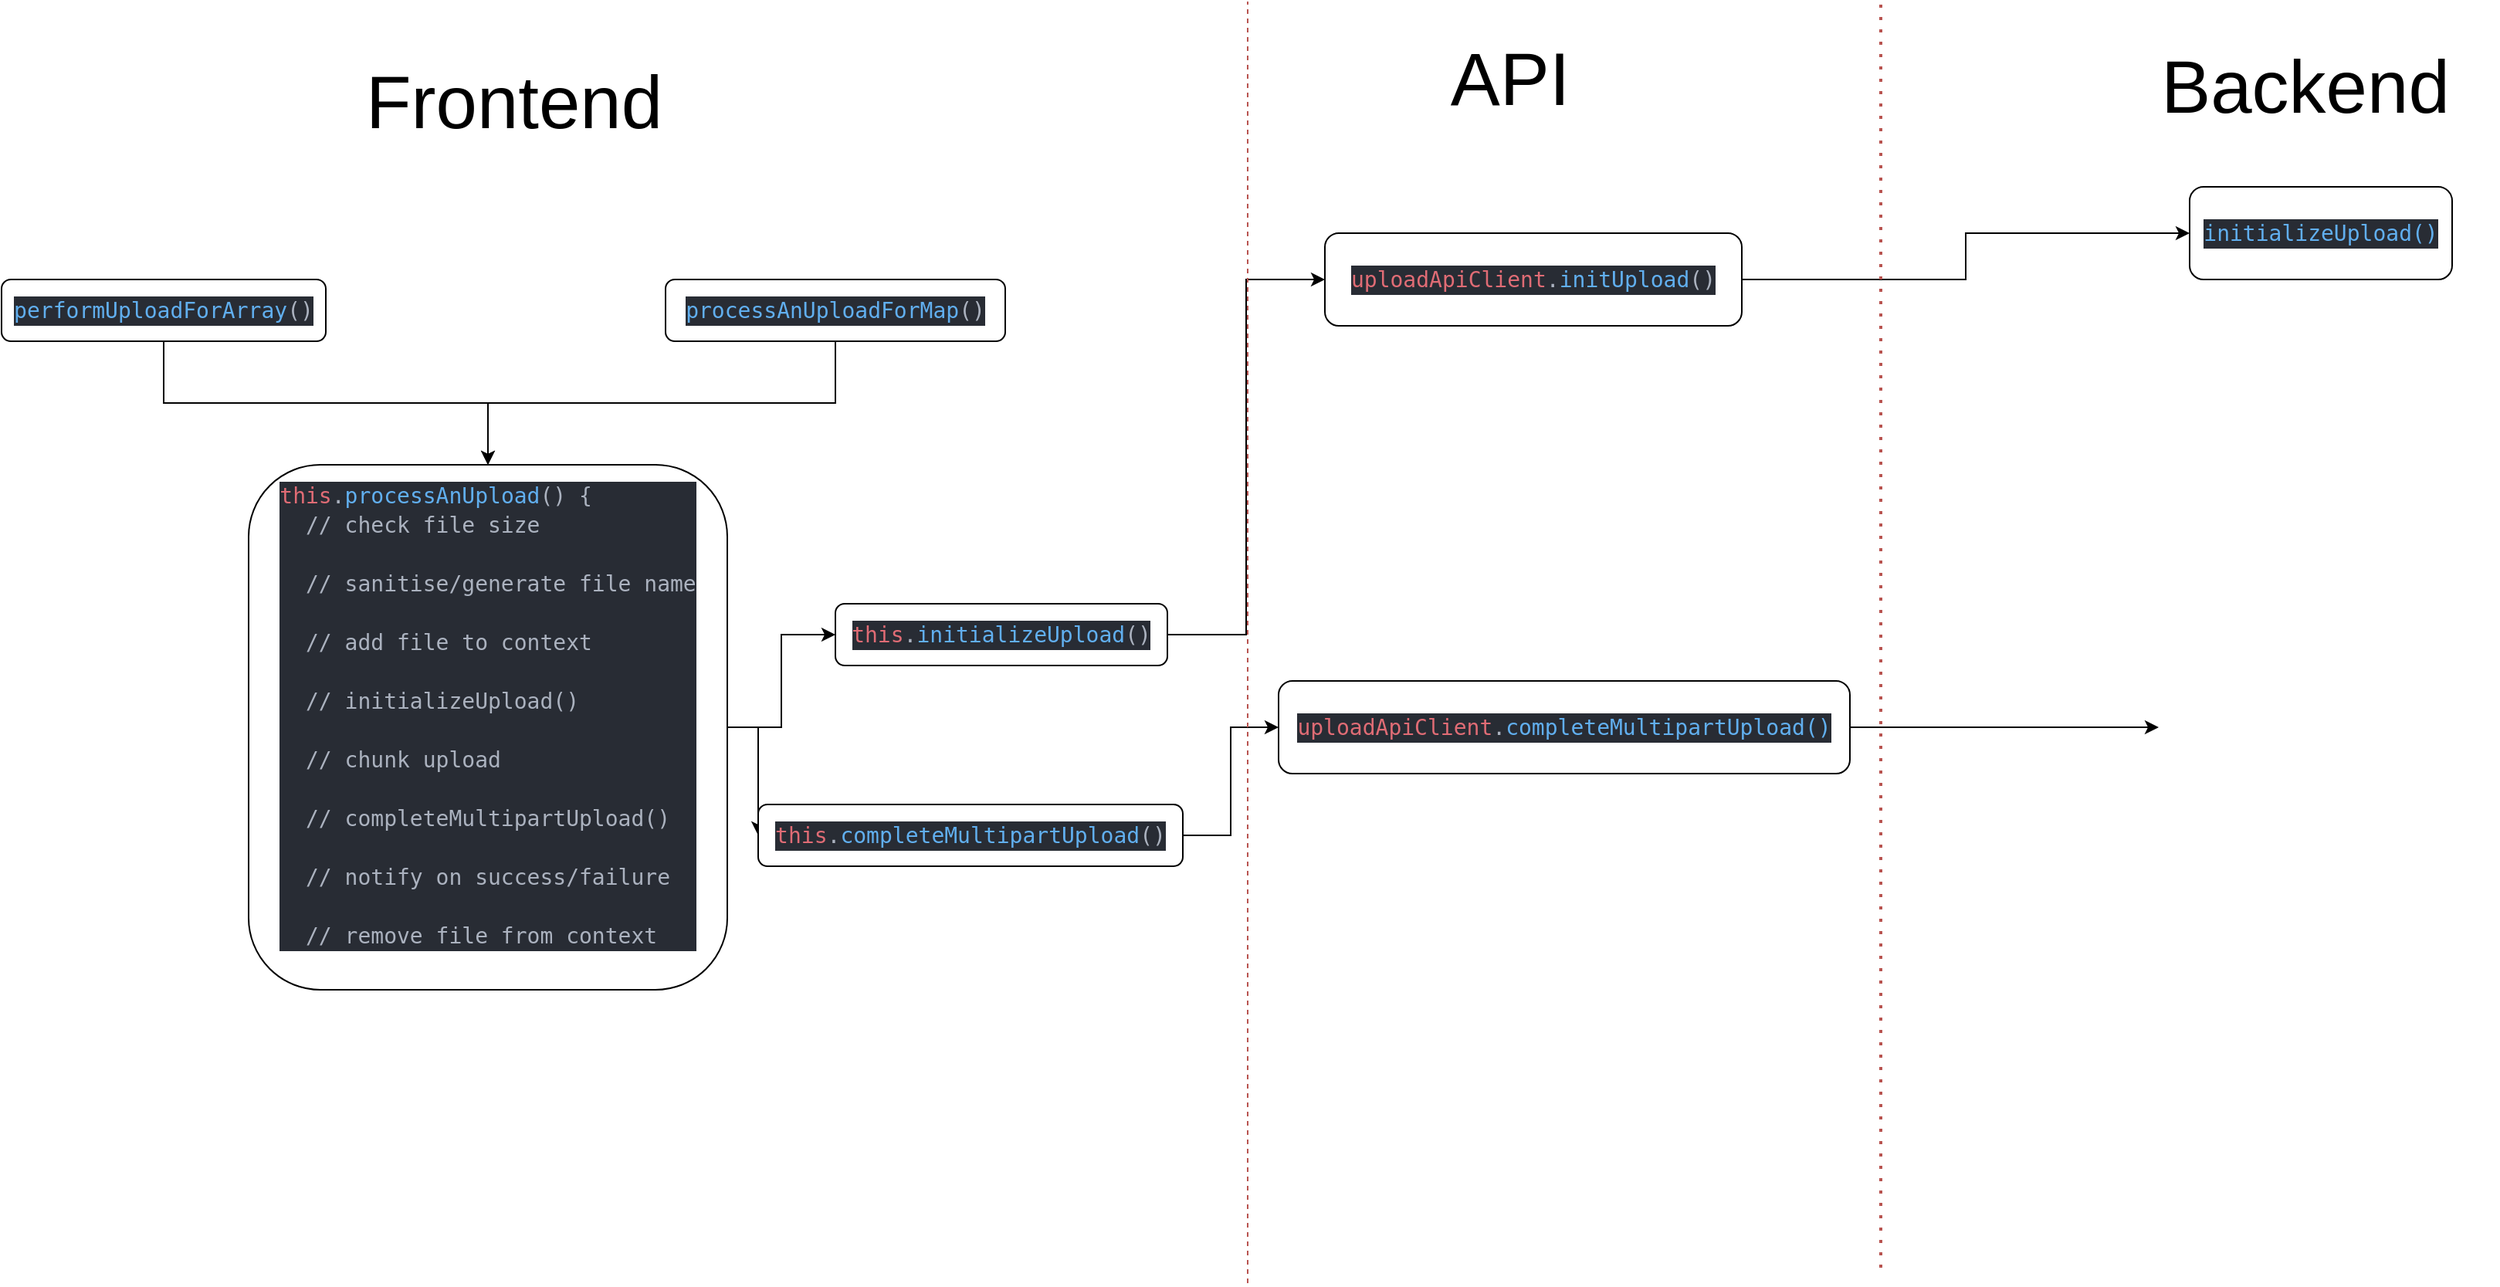 <mxfile version="20.4.0" type="github"><diagram id="0tWUw12LsieQtntgSHJi" name="Page-1"><mxGraphModel dx="2120" dy="2336" grid="1" gridSize="10" guides="1" tooltips="1" connect="1" arrows="1" fold="1" page="1" pageScale="1" pageWidth="850" pageHeight="1100" math="0" shadow="0"><root><mxCell id="0"/><mxCell id="1" parent="0"/><mxCell id="hNng8F3hOufFW4h7wYSs-10" style="edgeStyle=orthogonalEdgeStyle;rounded=0;orthogonalLoop=1;jettySize=auto;html=1;" edge="1" parent="1" source="hNng8F3hOufFW4h7wYSs-2" target="hNng8F3hOufFW4h7wYSs-6"><mxGeometry relative="1" as="geometry"/></mxCell><mxCell id="hNng8F3hOufFW4h7wYSs-2" value="&lt;div data-darkreader-inline-bgcolor=&quot;&quot; data-darkreader-inline-color=&quot;&quot; style=&quot;color: rgb(171, 178, 191); background-color: rgb(40, 44, 52); font-family: &amp;quot;Droid Sans Mono&amp;quot;, &amp;quot;monospace&amp;quot;, monospace; font-weight: normal; font-size: 14px; line-height: 19px; --darkreader-inline-color: #aea9a2; --darkreader-inline-bgcolor: #33353b;&quot;&gt;&lt;div&gt;&lt;span data-darkreader-inline-color=&quot;&quot; style=&quot;color: rgb(97, 175, 239); --darkreader-inline-color: #68a9d9;&quot;&gt;processAnUploadForMap&lt;/span&gt;&lt;span data-darkreader-inline-color=&quot;&quot; style=&quot;color: rgb(171, 178, 191); --darkreader-inline-color: #aea9a2;&quot;&gt;()&lt;/span&gt;&lt;/div&gt;&lt;/div&gt;" style="rounded=1;whiteSpace=wrap;html=1;" vertex="1" parent="1"><mxGeometry x="473" y="180" width="220" height="40" as="geometry"/></mxCell><mxCell id="hNng8F3hOufFW4h7wYSs-7" value="" style="edgeStyle=orthogonalEdgeStyle;rounded=0;orthogonalLoop=1;jettySize=auto;html=1;" edge="1" parent="1" source="hNng8F3hOufFW4h7wYSs-3" target="hNng8F3hOufFW4h7wYSs-6"><mxGeometry relative="1" as="geometry"/></mxCell><mxCell id="hNng8F3hOufFW4h7wYSs-3" value="&lt;div data-darkreader-inline-bgcolor=&quot;&quot; data-darkreader-inline-color=&quot;&quot; style=&quot;color: rgb(171, 178, 191); background-color: rgb(40, 44, 52); font-family: &amp;quot;Droid Sans Mono&amp;quot;, &amp;quot;monospace&amp;quot;, monospace; font-weight: normal; font-size: 14px; line-height: 19px; --darkreader-inline-color: #aea9a2; --darkreader-inline-bgcolor: #33353b;&quot;&gt;&lt;div&gt;&lt;span data-darkreader-inline-color=&quot;&quot; style=&quot;color: rgb(171, 178, 191); --darkreader-inline-color: #aea9a2;&quot;&gt; &lt;/span&gt;&lt;span data-darkreader-inline-color=&quot;&quot; style=&quot;color: rgb(97, 175, 239); --darkreader-inline-color: #68a9d9;&quot;&gt;performUploadForArray&lt;/span&gt;&lt;span data-darkreader-inline-color=&quot;&quot; style=&quot;color: rgb(171, 178, 191); --darkreader-inline-color: #aea9a2;&quot;&gt;(&lt;/span&gt;)&lt;span data-darkreader-inline-color=&quot;&quot; style=&quot;color: rgb(171, 178, 191); --darkreader-inline-color: #aea9a2;&quot;&gt;&lt;/span&gt;&lt;/div&gt;&lt;/div&gt;" style="rounded=1;whiteSpace=wrap;html=1;" vertex="1" parent="1"><mxGeometry x="43" y="180" width="210" height="40" as="geometry"/></mxCell><mxCell id="hNng8F3hOufFW4h7wYSs-14" value="" style="edgeStyle=orthogonalEdgeStyle;rounded=0;orthogonalLoop=1;jettySize=auto;html=1;" edge="1" parent="1" source="hNng8F3hOufFW4h7wYSs-6" target="hNng8F3hOufFW4h7wYSs-13"><mxGeometry relative="1" as="geometry"/></mxCell><mxCell id="hNng8F3hOufFW4h7wYSs-18" style="edgeStyle=orthogonalEdgeStyle;rounded=0;orthogonalLoop=1;jettySize=auto;html=1;entryX=0;entryY=0.5;entryDx=0;entryDy=0;" edge="1" parent="1" source="hNng8F3hOufFW4h7wYSs-6" target="hNng8F3hOufFW4h7wYSs-15"><mxGeometry relative="1" as="geometry"/></mxCell><mxCell id="hNng8F3hOufFW4h7wYSs-6" value="&lt;div data-darkreader-inline-bgcolor=&quot;&quot; data-darkreader-inline-color=&quot;&quot; style=&quot;color: rgb(171, 178, 191); background-color: rgb(40, 44, 52); font-family: &amp;quot;Droid Sans Mono&amp;quot;, &amp;quot;monospace&amp;quot;, monospace; font-weight: normal; font-size: 14px; line-height: 19px; --darkreader-inline-color: #aea9a2; --darkreader-inline-bgcolor: #33353b;&quot; align=&quot;left&quot;&gt;&lt;div&gt;&lt;span data-darkreader-inline-color=&quot;&quot; style=&quot;color: rgb(224, 108, 117); --darkreader-inline-color: #cd7279;&quot;&gt;this&lt;/span&gt;&lt;span data-darkreader-inline-color=&quot;&quot; style=&quot;color: rgb(171, 178, 191); --darkreader-inline-color: #aea9a2;&quot;&gt;.&lt;/span&gt;&lt;span data-darkreader-inline-color=&quot;&quot; style=&quot;color: rgb(97, 175, 239); --darkreader-inline-color: #68a9d9;&quot;&gt;processAnUpload&lt;/span&gt;&lt;span data-darkreader-inline-color=&quot;&quot; style=&quot;color: rgb(171, 178, 191); --darkreader-inline-color: #aea9a2;&quot;&gt;()&lt;/span&gt; {&lt;/div&gt;&lt;div&gt;&amp;nbsp; // check file size&lt;/div&gt;&lt;div&gt;&lt;br&gt;&lt;/div&gt;&lt;div&gt;&amp;nbsp; // sanitise/generate file name&lt;/div&gt;&lt;div&gt;&lt;br&gt;&lt;/div&gt;&lt;div&gt;&amp;nbsp; // add file to context&lt;br&gt;&lt;/div&gt;&lt;div&gt;&lt;br&gt;&lt;/div&gt;&lt;div&gt;&amp;nbsp; // initializeUpload()&lt;/div&gt;&lt;div&gt;&lt;br&gt;&lt;/div&gt;&lt;div&gt;&amp;nbsp; // chunk upload&lt;/div&gt;&lt;div&gt;&lt;br&gt;&lt;/div&gt;&lt;div&gt;&amp;nbsp; // completeMultipartUpload()&lt;/div&gt;&lt;div&gt;&amp;nbsp; &lt;br&gt;&lt;/div&gt;&lt;div&gt;&amp;nbsp; // notify on success/failure&lt;/div&gt;&lt;div&gt;&lt;br&gt;&lt;/div&gt;&lt;div&gt;&amp;nbsp; // remove file from context&lt;br&gt;&lt;/div&gt;&lt;/div&gt;&lt;div&gt;&lt;br&gt;&lt;/div&gt;" style="whiteSpace=wrap;html=1;rounded=1;" vertex="1" parent="1"><mxGeometry x="203" y="300" width="310" height="340" as="geometry"/></mxCell><mxCell id="hNng8F3hOufFW4h7wYSs-29" style="edgeStyle=orthogonalEdgeStyle;rounded=0;orthogonalLoop=1;jettySize=auto;html=1;entryX=0;entryY=0.5;entryDx=0;entryDy=0;fontSize=48;" edge="1" parent="1" source="hNng8F3hOufFW4h7wYSs-13" target="hNng8F3hOufFW4h7wYSs-20"><mxGeometry relative="1" as="geometry"/></mxCell><mxCell id="hNng8F3hOufFW4h7wYSs-13" value="&lt;div data-darkreader-inline-bgcolor=&quot;&quot; data-darkreader-inline-color=&quot;&quot; style=&quot;color: rgb(171, 178, 191); background-color: rgb(40, 44, 52); font-family: &amp;quot;Droid Sans Mono&amp;quot;, &amp;quot;monospace&amp;quot;, monospace; font-weight: normal; font-size: 14px; line-height: 19px; --darkreader-inline-color: #aea9a2; --darkreader-inline-bgcolor: #33353b;&quot;&gt;&lt;div&gt;&lt;span data-darkreader-inline-color=&quot;&quot; style=&quot;color: rgb(224, 108, 117); --darkreader-inline-color: #cd7279;&quot;&gt;this&lt;/span&gt;&lt;span data-darkreader-inline-color=&quot;&quot; style=&quot;color: rgb(171, 178, 191); --darkreader-inline-color: #aea9a2;&quot;&gt;.&lt;/span&gt;&lt;span data-darkreader-inline-color=&quot;&quot; style=&quot;color: rgb(97, 175, 239); --darkreader-inline-color: #68a9d9;&quot;&gt;initializeUpload&lt;/span&gt;&lt;span data-darkreader-inline-color=&quot;&quot; style=&quot;color: rgb(171, 178, 191); --darkreader-inline-color: #aea9a2;&quot;&gt;()&lt;/span&gt;&lt;/div&gt;&lt;/div&gt;" style="rounded=1;whiteSpace=wrap;html=1;" vertex="1" parent="1"><mxGeometry x="583" y="390" width="215" height="40" as="geometry"/></mxCell><mxCell id="hNng8F3hOufFW4h7wYSs-30" style="edgeStyle=orthogonalEdgeStyle;rounded=0;orthogonalLoop=1;jettySize=auto;html=1;entryX=0;entryY=0.5;entryDx=0;entryDy=0;fontSize=48;" edge="1" parent="1" source="hNng8F3hOufFW4h7wYSs-15" target="hNng8F3hOufFW4h7wYSs-28"><mxGeometry relative="1" as="geometry"/></mxCell><mxCell id="hNng8F3hOufFW4h7wYSs-15" value="&lt;div data-darkreader-inline-bgcolor=&quot;&quot; data-darkreader-inline-color=&quot;&quot; style=&quot;color: rgb(171, 178, 191); background-color: rgb(40, 44, 52); font-family: &amp;quot;Droid Sans Mono&amp;quot;, &amp;quot;monospace&amp;quot;, monospace; font-weight: normal; font-size: 14px; line-height: 19px; --darkreader-inline-color: #aea9a2; --darkreader-inline-bgcolor: #33353b;&quot;&gt;&lt;div&gt;&lt;span data-darkreader-inline-color=&quot;&quot; style=&quot;color: rgb(224, 108, 117); --darkreader-inline-color: #cd7279;&quot;&gt;this&lt;/span&gt;&lt;span data-darkreader-inline-color=&quot;&quot; style=&quot;color: rgb(171, 178, 191); --darkreader-inline-color: #aea9a2;&quot;&gt;.&lt;/span&gt;&lt;span data-darkreader-inline-color=&quot;&quot; style=&quot;color: rgb(97, 175, 239); --darkreader-inline-color: #68a9d9;&quot;&gt;completeMultipartUpload&lt;/span&gt;&lt;span data-darkreader-inline-color=&quot;&quot; style=&quot;color: rgb(171, 178, 191); --darkreader-inline-color: #aea9a2;&quot;&gt;()&lt;/span&gt;&lt;/div&gt;&lt;/div&gt;" style="rounded=1;whiteSpace=wrap;html=1;" vertex="1" parent="1"><mxGeometry x="533" y="520" width="275" height="40" as="geometry"/></mxCell><mxCell id="hNng8F3hOufFW4h7wYSs-19" value="" style="endArrow=none;dashed=1;html=1;rounded=0;fillColor=#f8cecc;strokeColor=#b85450;" edge="1" parent="1"><mxGeometry width="50" height="50" relative="1" as="geometry"><mxPoint x="850" y="830" as="sourcePoint"/><mxPoint x="850" as="targetPoint"/></mxGeometry></mxCell><mxCell id="hNng8F3hOufFW4h7wYSs-31" style="edgeStyle=orthogonalEdgeStyle;rounded=0;orthogonalLoop=1;jettySize=auto;html=1;entryX=0;entryY=0.5;entryDx=0;entryDy=0;fontSize=48;" edge="1" parent="1" source="hNng8F3hOufFW4h7wYSs-20" target="hNng8F3hOufFW4h7wYSs-23"><mxGeometry relative="1" as="geometry"/></mxCell><mxCell id="hNng8F3hOufFW4h7wYSs-20" value="&lt;div data-darkreader-inline-bgcolor=&quot;&quot; data-darkreader-inline-color=&quot;&quot; style=&quot;color: rgb(171, 178, 191); background-color: rgb(40, 44, 52); font-family: &amp;quot;Droid Sans Mono&amp;quot;, &amp;quot;monospace&amp;quot;, monospace; font-weight: normal; font-size: 14px; line-height: 19px; --darkreader-inline-color: #aea9a2; --darkreader-inline-bgcolor: #33353b;&quot;&gt;&lt;div&gt;&lt;span data-darkreader-inline-color=&quot;&quot; style=&quot;color: rgb(224, 108, 117); --darkreader-inline-color: #cd7279;&quot;&gt;uploadApiClient&lt;/span&gt;&lt;span data-darkreader-inline-color=&quot;&quot; style=&quot;color: rgb(171, 178, 191); --darkreader-inline-color: #aea9a2;&quot;&gt;.&lt;/span&gt;&lt;span data-darkreader-inline-color=&quot;&quot; style=&quot;color: rgb(97, 175, 239); --darkreader-inline-color: #68a9d9;&quot;&gt;initUpload&lt;/span&gt;&lt;span data-darkreader-inline-color=&quot;&quot; style=&quot;color: rgb(171, 178, 191); --darkreader-inline-color: #aea9a2;&quot;&gt;(&lt;/span&gt;)&lt;/div&gt;&lt;/div&gt;" style="rounded=1;whiteSpace=wrap;html=1;" vertex="1" parent="1"><mxGeometry x="900" y="150" width="270" height="60" as="geometry"/></mxCell><mxCell id="hNng8F3hOufFW4h7wYSs-21" value="&lt;font style=&quot;font-size: 48px;&quot;&gt;API&lt;/font&gt;" style="text;html=1;strokeColor=none;fillColor=none;align=center;verticalAlign=middle;whiteSpace=wrap;rounded=0;" vertex="1" parent="1"><mxGeometry x="970" y="10" width="100" height="80" as="geometry"/></mxCell><mxCell id="hNng8F3hOufFW4h7wYSs-23" value="&lt;div data-darkreader-inline-bgcolor=&quot;&quot; data-darkreader-inline-color=&quot;&quot; style=&quot;color: rgb(171, 178, 191); background-color: rgb(40, 44, 52); font-family: &amp;quot;Droid Sans Mono&amp;quot;, &amp;quot;monospace&amp;quot;, monospace; font-weight: normal; font-size: 14px; line-height: 19px; --darkreader-inline-color: #aea9a2; --darkreader-inline-bgcolor: #33353b;&quot;&gt;&lt;div&gt;&lt;span data-darkreader-inline-color=&quot;&quot; style=&quot;color: rgb(97, 175, 239); --darkreader-inline-color: #68a9d9;&quot;&gt;initializeUpload()&lt;/span&gt;&lt;/div&gt;&lt;/div&gt;" style="rounded=1;whiteSpace=wrap;html=1;fontSize=12;" vertex="1" parent="1"><mxGeometry x="1460" y="120" width="170" height="60" as="geometry"/></mxCell><mxCell id="hNng8F3hOufFW4h7wYSs-24" value="&lt;font style=&quot;font-size: 48px;&quot;&gt;Backend&lt;/font&gt;" style="text;html=1;strokeColor=none;fillColor=none;align=center;verticalAlign=middle;whiteSpace=wrap;rounded=0;fontSize=12;" vertex="1" parent="1"><mxGeometry x="1410" y="20" width="250" height="70" as="geometry"/></mxCell><mxCell id="hNng8F3hOufFW4h7wYSs-25" value="&lt;font style=&quot;font-size: 48px;&quot;&gt;Frontend&lt;/font&gt;" style="text;html=1;strokeColor=none;fillColor=none;align=center;verticalAlign=middle;whiteSpace=wrap;rounded=0;" vertex="1" parent="1"><mxGeometry x="230" y="20" width="290" height="90" as="geometry"/></mxCell><mxCell id="hNng8F3hOufFW4h7wYSs-26" value="" style="endArrow=none;dashed=1;html=1;dashPattern=1 3;strokeWidth=2;rounded=0;fontSize=48;fillColor=#f8cecc;strokeColor=#b85450;" edge="1" parent="1"><mxGeometry width="50" height="50" relative="1" as="geometry"><mxPoint x="1260" y="820" as="sourcePoint"/><mxPoint x="1260" as="targetPoint"/></mxGeometry></mxCell><mxCell id="hNng8F3hOufFW4h7wYSs-32" style="edgeStyle=orthogonalEdgeStyle;rounded=0;orthogonalLoop=1;jettySize=auto;html=1;fontSize=48;" edge="1" parent="1" source="hNng8F3hOufFW4h7wYSs-28"><mxGeometry relative="1" as="geometry"><mxPoint x="1440" y="470" as="targetPoint"/></mxGeometry></mxCell><mxCell id="hNng8F3hOufFW4h7wYSs-28" value="&lt;div data-darkreader-inline-bgcolor=&quot;&quot; data-darkreader-inline-color=&quot;&quot; style=&quot;color: rgb(171, 178, 191); background-color: rgb(40, 44, 52); font-family: &amp;quot;Droid Sans Mono&amp;quot;, &amp;quot;monospace&amp;quot;, monospace; font-weight: normal; font-size: 14px; line-height: 19px; --darkreader-inline-color: #aea9a2; --darkreader-inline-bgcolor: #33353b;&quot;&gt;&lt;div&gt;&lt;span data-darkreader-inline-color=&quot;&quot; style=&quot;color: rgb(224, 108, 117); --darkreader-inline-color: #cd7279;&quot;&gt;uploadApiClient&lt;/span&gt;&lt;span data-darkreader-inline-color=&quot;&quot; style=&quot;color: rgb(171, 178, 191); --darkreader-inline-color: #aea9a2;&quot;&gt;.&lt;/span&gt;&lt;span data-darkreader-inline-color=&quot;&quot; style=&quot;color: rgb(97, 175, 239); --darkreader-inline-color: #68a9d9;&quot;&gt;completeMultipartUpload()&lt;/span&gt;&lt;/div&gt;&lt;/div&gt;" style="rounded=1;whiteSpace=wrap;html=1;fontSize=48;" vertex="1" parent="1"><mxGeometry x="870" y="440" width="370" height="60" as="geometry"/></mxCell></root></mxGraphModel></diagram></mxfile>
